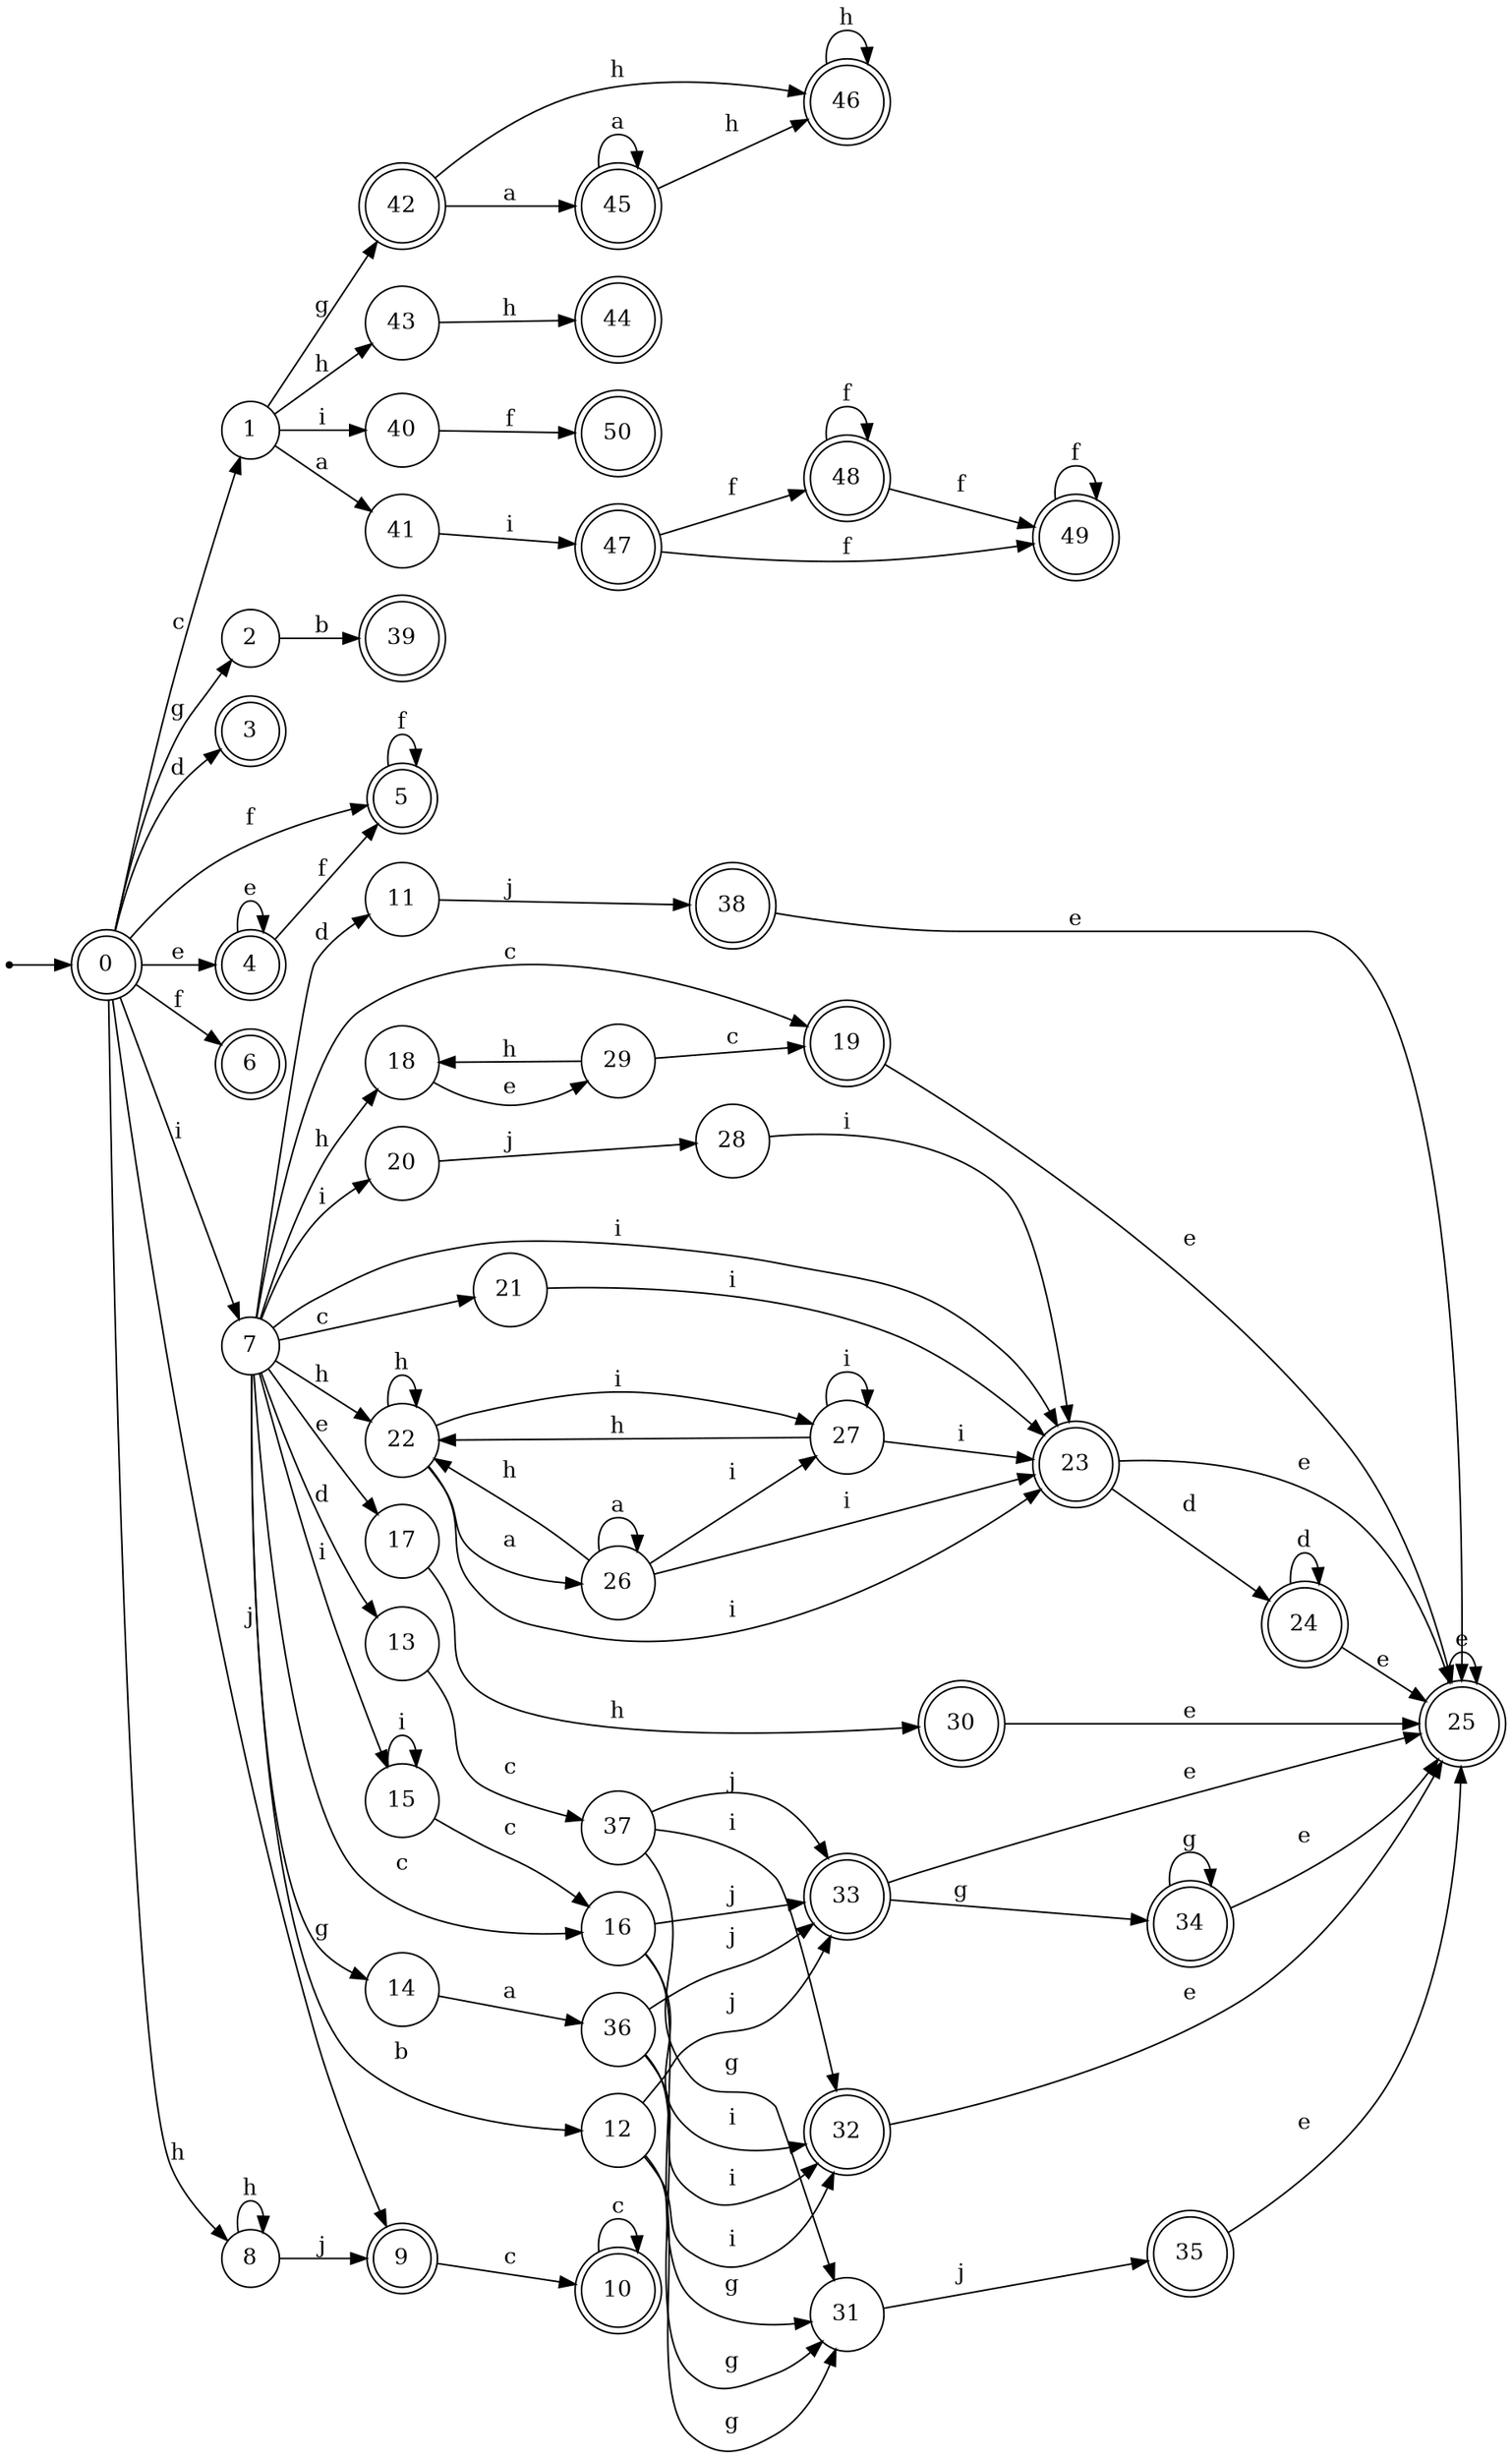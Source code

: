 digraph finite_state_machine {
rankdir=LR;
size="20,20";
node [shape = point]; "dummy0"
node [shape = doublecircle]; "0";"dummy0" -> "0";
node [shape = circle]; "1";
node [shape = circle]; "2";
node [shape = doublecircle]; "3";node [shape = doublecircle]; "4";node [shape = doublecircle]; "5";node [shape = doublecircle]; "6";node [shape = circle]; "7";
node [shape = circle]; "8";
node [shape = doublecircle]; "9";node [shape = doublecircle]; "10";node [shape = circle]; "11";
node [shape = circle]; "12";
node [shape = circle]; "13";
node [shape = circle]; "14";
node [shape = circle]; "15";
node [shape = circle]; "16";
node [shape = circle]; "17";
node [shape = circle]; "18";
node [shape = doublecircle]; "19";node [shape = circle]; "20";
node [shape = circle]; "21";
node [shape = circle]; "22";
node [shape = doublecircle]; "23";node [shape = doublecircle]; "24";node [shape = doublecircle]; "25";node [shape = circle]; "26";
node [shape = circle]; "27";
node [shape = circle]; "28";
node [shape = circle]; "29";
node [shape = doublecircle]; "30";node [shape = circle]; "31";
node [shape = doublecircle]; "32";node [shape = doublecircle]; "33";node [shape = doublecircle]; "34";node [shape = doublecircle]; "35";node [shape = circle]; "36";
node [shape = circle]; "37";
node [shape = doublecircle]; "38";node [shape = doublecircle]; "39";node [shape = circle]; "40";
node [shape = circle]; "41";
node [shape = doublecircle]; "42";node [shape = circle]; "43";
node [shape = doublecircle]; "44";node [shape = doublecircle]; "45";node [shape = doublecircle]; "46";node [shape = doublecircle]; "47";node [shape = doublecircle]; "48";node [shape = doublecircle]; "49";node [shape = doublecircle]; "50";"0" -> "1" [label = "c"];
 "0" -> "2" [label = "g"];
 "0" -> "3" [label = "d"];
 "0" -> "4" [label = "e"];
 "0" -> "5" [label = "f"];
 "0" -> "6" [label = "f"];
 "0" -> "7" [label = "i"];
 "0" -> "8" [label = "h"];
 "0" -> "9" [label = "j"];
 "9" -> "10" [label = "c"];
 "10" -> "10" [label = "c"];
 "8" -> "8" [label = "h"];
 "8" -> "9" [label = "j"];
 "7" -> "11" [label = "d"];
 "7" -> "13" [label = "d"];
 "7" -> "12" [label = "b"];
 "7" -> "14" [label = "g"];
 "7" -> "20" [label = "i"];
 "7" -> "23" [label = "i"];
 "7" -> "15" [label = "i"];
 "7" -> "16" [label = "c"];
 "7" -> "19" [label = "c"];
 "7" -> "21" [label = "c"];
 "7" -> "17" [label = "e"];
 "7" -> "18" [label = "h"];
 "7" -> "22" [label = "h"];
 "23" -> "24" [label = "d"];
 "23" -> "25" [label = "e"];
 "25" -> "25" [label = "e"];
 "24" -> "24" [label = "d"];
 "24" -> "25" [label = "e"];
 "22" -> "22" [label = "h"];
 "22" -> "26" [label = "a"];
 "22" -> "27" [label = "i"];
 "22" -> "23" [label = "i"];
 "27" -> "27" [label = "i"];
 "27" -> "23" [label = "i"];
 "27" -> "22" [label = "h"];
 "26" -> "26" [label = "a"];
 "26" -> "22" [label = "h"];
 "26" -> "27" [label = "i"];
 "26" -> "23" [label = "i"];
 "21" -> "23" [label = "i"];
 "20" -> "28" [label = "j"];
 "28" -> "23" [label = "i"];
 "19" -> "25" [label = "e"];
 "18" -> "29" [label = "e"];
 "29" -> "18" [label = "h"];
 "29" -> "19" [label = "c"];
 "17" -> "30" [label = "h"];
 "30" -> "25" [label = "e"];
 "16" -> "31" [label = "g"];
 "16" -> "32" [label = "i"];
 "16" -> "33" [label = "j"];
 "33" -> "34" [label = "g"];
 "33" -> "25" [label = "e"];
 "34" -> "34" [label = "g"];
 "34" -> "25" [label = "e"];
 "32" -> "25" [label = "e"];
 "31" -> "35" [label = "j"];
 "35" -> "25" [label = "e"];
 "15" -> "15" [label = "i"];
 "15" -> "16" [label = "c"];
 "14" -> "36" [label = "a"];
 "36" -> "31" [label = "g"];
 "36" -> "32" [label = "i"];
 "36" -> "33" [label = "j"];
 "13" -> "37" [label = "c"];
 "37" -> "31" [label = "g"];
 "37" -> "32" [label = "i"];
 "37" -> "33" [label = "j"];
 "12" -> "31" [label = "g"];
 "12" -> "32" [label = "i"];
 "12" -> "33" [label = "j"];
 "11" -> "38" [label = "j"];
 "38" -> "25" [label = "e"];
 "5" -> "5" [label = "f"];
 "4" -> "4" [label = "e"];
 "4" -> "5" [label = "f"];
 "2" -> "39" [label = "b"];
 "1" -> "40" [label = "i"];
 "1" -> "41" [label = "a"];
 "1" -> "42" [label = "g"];
 "1" -> "43" [label = "h"];
 "43" -> "44" [label = "h"];
 "42" -> "45" [label = "a"];
 "42" -> "46" [label = "h"];
 "46" -> "46" [label = "h"];
 "45" -> "45" [label = "a"];
 "45" -> "46" [label = "h"];
 "41" -> "47" [label = "i"];
 "47" -> "48" [label = "f"];
 "47" -> "49" [label = "f"];
 "49" -> "49" [label = "f"];
 "48" -> "48" [label = "f"];
 "48" -> "49" [label = "f"];
 "40" -> "50" [label = "f"];
 }
